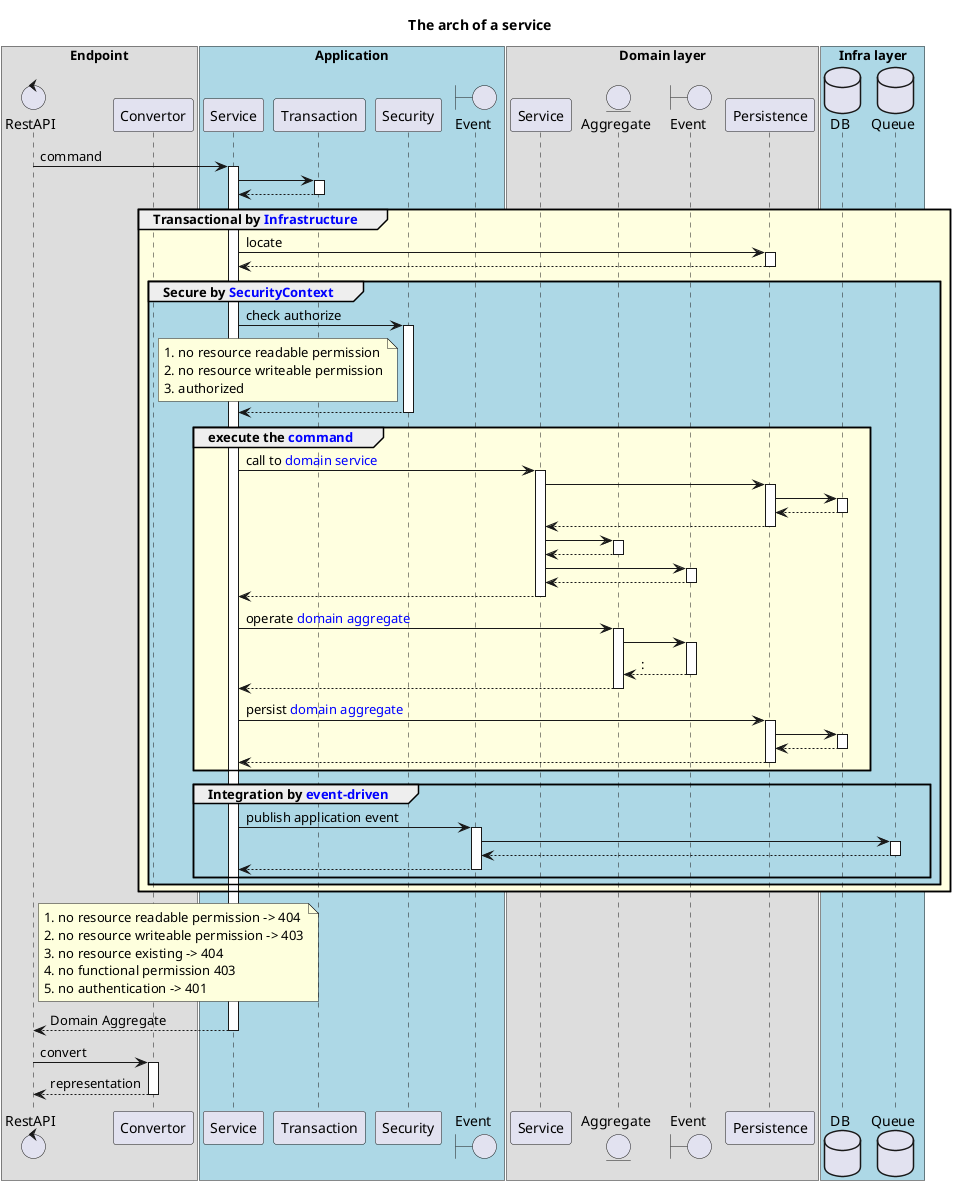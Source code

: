 @startuml
'https://plantuml.com/sequence-diagram

title The arch of a service


'!theme plain
autoactivate on
'autonumber

box "Endpoint"
    control       "RestAPI"                      as endpoint
    participant   "Convertor"                    as Convertor
end box

box "Application"  #LightBlue
    participant       Service                    as Service
    participant       Transaction                as Transaction
    participant       Security                   as Security
    boundary          Event                      as applicationEvent
end box

box "Domain layer"
    participant     Service                      as manager
    entity          Aggregate                    as model
    boundary        Event                        as domainEvent
    participant     Persistence                  as persist
end box

box "Infra layer"  #LightBlue
    database        DB                  as db
    database        Queue               as message
end box


    endpoint -> Service  : command

        Service -> Transaction
        return

            group #LightYellow  Transactional by <color:blue>Infrastructure</color>

                    Service -> persist : locate
                    return

                    group #LightBlue Secure by <color:blue>SecurityContext</color>

                        Service -> Security : check authorize
                        note left Security
                              1. no resource readable permission
                              2. no resource writeable permission
                              3. authorized
                        end note
                        return

                        group #LightYellow execute the <color:blue>command</color>


                        Service -> manager : call to <color:blue>domain service</color>
                            manager -> persist
                                persist -> db
                                return
                            return
                            manager -> model
                            return
                            manager -> domainEvent:
                            return
                        return


                        Service -> model : operate <color:blue>domain aggregate</color>
                            model -> domainEvent
                            return:
                        return





                        Service -> persist : persist <color:blue>domain aggregate</color>
                            persist -> db
                            return
                        return

                        end group


                        group Integration by <color:blue>event-driven</color>
                            Service -> applicationEvent : publish application event
                                applicationEvent -> message
                                return
                            return

                        end group

                    end group

            end group

        note right endpoint
            1. no resource readable permission -> 404
            2. no resource writeable permission -> 403
            3. no resource existing -> 404
            4. no functional permission 403
            5. no authentication -> 401
        end note
        return Domain Aggregate

        endpoint->Convertor : convert
        return representation

@enduml
